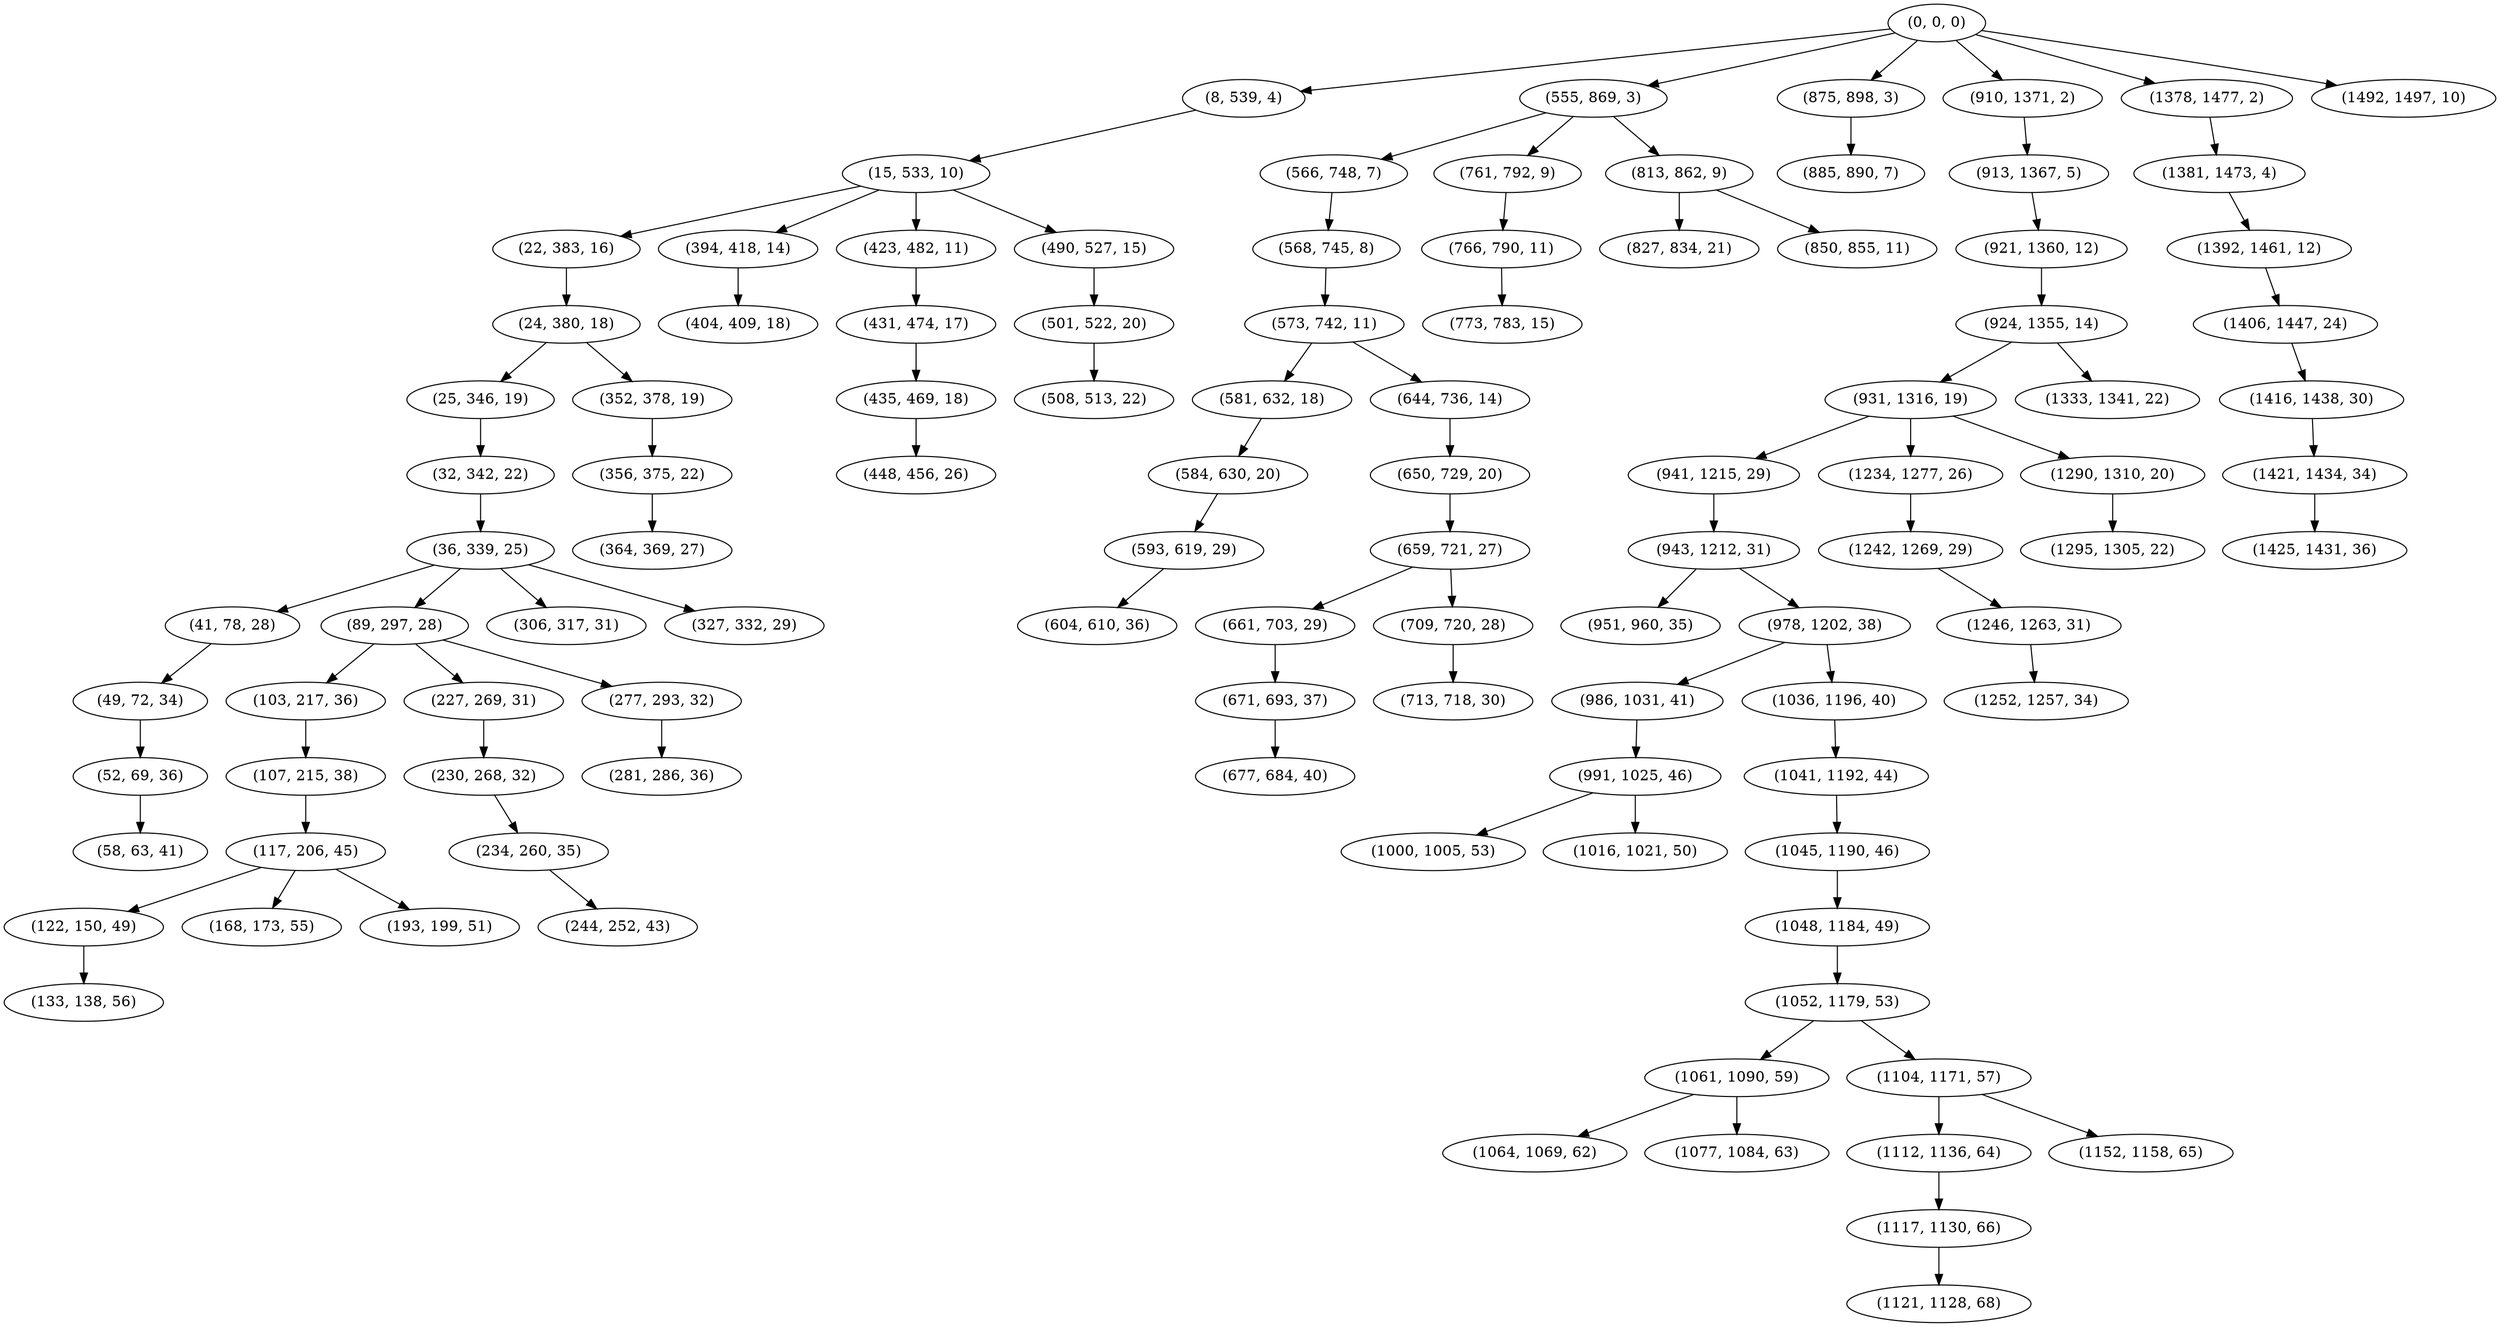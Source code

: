 digraph tree {
    "(0, 0, 0)";
    "(8, 539, 4)";
    "(15, 533, 10)";
    "(22, 383, 16)";
    "(24, 380, 18)";
    "(25, 346, 19)";
    "(32, 342, 22)";
    "(36, 339, 25)";
    "(41, 78, 28)";
    "(49, 72, 34)";
    "(52, 69, 36)";
    "(58, 63, 41)";
    "(89, 297, 28)";
    "(103, 217, 36)";
    "(107, 215, 38)";
    "(117, 206, 45)";
    "(122, 150, 49)";
    "(133, 138, 56)";
    "(168, 173, 55)";
    "(193, 199, 51)";
    "(227, 269, 31)";
    "(230, 268, 32)";
    "(234, 260, 35)";
    "(244, 252, 43)";
    "(277, 293, 32)";
    "(281, 286, 36)";
    "(306, 317, 31)";
    "(327, 332, 29)";
    "(352, 378, 19)";
    "(356, 375, 22)";
    "(364, 369, 27)";
    "(394, 418, 14)";
    "(404, 409, 18)";
    "(423, 482, 11)";
    "(431, 474, 17)";
    "(435, 469, 18)";
    "(448, 456, 26)";
    "(490, 527, 15)";
    "(501, 522, 20)";
    "(508, 513, 22)";
    "(555, 869, 3)";
    "(566, 748, 7)";
    "(568, 745, 8)";
    "(573, 742, 11)";
    "(581, 632, 18)";
    "(584, 630, 20)";
    "(593, 619, 29)";
    "(604, 610, 36)";
    "(644, 736, 14)";
    "(650, 729, 20)";
    "(659, 721, 27)";
    "(661, 703, 29)";
    "(671, 693, 37)";
    "(677, 684, 40)";
    "(709, 720, 28)";
    "(713, 718, 30)";
    "(761, 792, 9)";
    "(766, 790, 11)";
    "(773, 783, 15)";
    "(813, 862, 9)";
    "(827, 834, 21)";
    "(850, 855, 11)";
    "(875, 898, 3)";
    "(885, 890, 7)";
    "(910, 1371, 2)";
    "(913, 1367, 5)";
    "(921, 1360, 12)";
    "(924, 1355, 14)";
    "(931, 1316, 19)";
    "(941, 1215, 29)";
    "(943, 1212, 31)";
    "(951, 960, 35)";
    "(978, 1202, 38)";
    "(986, 1031, 41)";
    "(991, 1025, 46)";
    "(1000, 1005, 53)";
    "(1016, 1021, 50)";
    "(1036, 1196, 40)";
    "(1041, 1192, 44)";
    "(1045, 1190, 46)";
    "(1048, 1184, 49)";
    "(1052, 1179, 53)";
    "(1061, 1090, 59)";
    "(1064, 1069, 62)";
    "(1077, 1084, 63)";
    "(1104, 1171, 57)";
    "(1112, 1136, 64)";
    "(1117, 1130, 66)";
    "(1121, 1128, 68)";
    "(1152, 1158, 65)";
    "(1234, 1277, 26)";
    "(1242, 1269, 29)";
    "(1246, 1263, 31)";
    "(1252, 1257, 34)";
    "(1290, 1310, 20)";
    "(1295, 1305, 22)";
    "(1333, 1341, 22)";
    "(1378, 1477, 2)";
    "(1381, 1473, 4)";
    "(1392, 1461, 12)";
    "(1406, 1447, 24)";
    "(1416, 1438, 30)";
    "(1421, 1434, 34)";
    "(1425, 1431, 36)";
    "(1492, 1497, 10)";
    "(0, 0, 0)" -> "(8, 539, 4)";
    "(0, 0, 0)" -> "(555, 869, 3)";
    "(0, 0, 0)" -> "(875, 898, 3)";
    "(0, 0, 0)" -> "(910, 1371, 2)";
    "(0, 0, 0)" -> "(1378, 1477, 2)";
    "(0, 0, 0)" -> "(1492, 1497, 10)";
    "(8, 539, 4)" -> "(15, 533, 10)";
    "(15, 533, 10)" -> "(22, 383, 16)";
    "(15, 533, 10)" -> "(394, 418, 14)";
    "(15, 533, 10)" -> "(423, 482, 11)";
    "(15, 533, 10)" -> "(490, 527, 15)";
    "(22, 383, 16)" -> "(24, 380, 18)";
    "(24, 380, 18)" -> "(25, 346, 19)";
    "(24, 380, 18)" -> "(352, 378, 19)";
    "(25, 346, 19)" -> "(32, 342, 22)";
    "(32, 342, 22)" -> "(36, 339, 25)";
    "(36, 339, 25)" -> "(41, 78, 28)";
    "(36, 339, 25)" -> "(89, 297, 28)";
    "(36, 339, 25)" -> "(306, 317, 31)";
    "(36, 339, 25)" -> "(327, 332, 29)";
    "(41, 78, 28)" -> "(49, 72, 34)";
    "(49, 72, 34)" -> "(52, 69, 36)";
    "(52, 69, 36)" -> "(58, 63, 41)";
    "(89, 297, 28)" -> "(103, 217, 36)";
    "(89, 297, 28)" -> "(227, 269, 31)";
    "(89, 297, 28)" -> "(277, 293, 32)";
    "(103, 217, 36)" -> "(107, 215, 38)";
    "(107, 215, 38)" -> "(117, 206, 45)";
    "(117, 206, 45)" -> "(122, 150, 49)";
    "(117, 206, 45)" -> "(168, 173, 55)";
    "(117, 206, 45)" -> "(193, 199, 51)";
    "(122, 150, 49)" -> "(133, 138, 56)";
    "(227, 269, 31)" -> "(230, 268, 32)";
    "(230, 268, 32)" -> "(234, 260, 35)";
    "(234, 260, 35)" -> "(244, 252, 43)";
    "(277, 293, 32)" -> "(281, 286, 36)";
    "(352, 378, 19)" -> "(356, 375, 22)";
    "(356, 375, 22)" -> "(364, 369, 27)";
    "(394, 418, 14)" -> "(404, 409, 18)";
    "(423, 482, 11)" -> "(431, 474, 17)";
    "(431, 474, 17)" -> "(435, 469, 18)";
    "(435, 469, 18)" -> "(448, 456, 26)";
    "(490, 527, 15)" -> "(501, 522, 20)";
    "(501, 522, 20)" -> "(508, 513, 22)";
    "(555, 869, 3)" -> "(566, 748, 7)";
    "(555, 869, 3)" -> "(761, 792, 9)";
    "(555, 869, 3)" -> "(813, 862, 9)";
    "(566, 748, 7)" -> "(568, 745, 8)";
    "(568, 745, 8)" -> "(573, 742, 11)";
    "(573, 742, 11)" -> "(581, 632, 18)";
    "(573, 742, 11)" -> "(644, 736, 14)";
    "(581, 632, 18)" -> "(584, 630, 20)";
    "(584, 630, 20)" -> "(593, 619, 29)";
    "(593, 619, 29)" -> "(604, 610, 36)";
    "(644, 736, 14)" -> "(650, 729, 20)";
    "(650, 729, 20)" -> "(659, 721, 27)";
    "(659, 721, 27)" -> "(661, 703, 29)";
    "(659, 721, 27)" -> "(709, 720, 28)";
    "(661, 703, 29)" -> "(671, 693, 37)";
    "(671, 693, 37)" -> "(677, 684, 40)";
    "(709, 720, 28)" -> "(713, 718, 30)";
    "(761, 792, 9)" -> "(766, 790, 11)";
    "(766, 790, 11)" -> "(773, 783, 15)";
    "(813, 862, 9)" -> "(827, 834, 21)";
    "(813, 862, 9)" -> "(850, 855, 11)";
    "(875, 898, 3)" -> "(885, 890, 7)";
    "(910, 1371, 2)" -> "(913, 1367, 5)";
    "(913, 1367, 5)" -> "(921, 1360, 12)";
    "(921, 1360, 12)" -> "(924, 1355, 14)";
    "(924, 1355, 14)" -> "(931, 1316, 19)";
    "(924, 1355, 14)" -> "(1333, 1341, 22)";
    "(931, 1316, 19)" -> "(941, 1215, 29)";
    "(931, 1316, 19)" -> "(1234, 1277, 26)";
    "(931, 1316, 19)" -> "(1290, 1310, 20)";
    "(941, 1215, 29)" -> "(943, 1212, 31)";
    "(943, 1212, 31)" -> "(951, 960, 35)";
    "(943, 1212, 31)" -> "(978, 1202, 38)";
    "(978, 1202, 38)" -> "(986, 1031, 41)";
    "(978, 1202, 38)" -> "(1036, 1196, 40)";
    "(986, 1031, 41)" -> "(991, 1025, 46)";
    "(991, 1025, 46)" -> "(1000, 1005, 53)";
    "(991, 1025, 46)" -> "(1016, 1021, 50)";
    "(1036, 1196, 40)" -> "(1041, 1192, 44)";
    "(1041, 1192, 44)" -> "(1045, 1190, 46)";
    "(1045, 1190, 46)" -> "(1048, 1184, 49)";
    "(1048, 1184, 49)" -> "(1052, 1179, 53)";
    "(1052, 1179, 53)" -> "(1061, 1090, 59)";
    "(1052, 1179, 53)" -> "(1104, 1171, 57)";
    "(1061, 1090, 59)" -> "(1064, 1069, 62)";
    "(1061, 1090, 59)" -> "(1077, 1084, 63)";
    "(1104, 1171, 57)" -> "(1112, 1136, 64)";
    "(1104, 1171, 57)" -> "(1152, 1158, 65)";
    "(1112, 1136, 64)" -> "(1117, 1130, 66)";
    "(1117, 1130, 66)" -> "(1121, 1128, 68)";
    "(1234, 1277, 26)" -> "(1242, 1269, 29)";
    "(1242, 1269, 29)" -> "(1246, 1263, 31)";
    "(1246, 1263, 31)" -> "(1252, 1257, 34)";
    "(1290, 1310, 20)" -> "(1295, 1305, 22)";
    "(1378, 1477, 2)" -> "(1381, 1473, 4)";
    "(1381, 1473, 4)" -> "(1392, 1461, 12)";
    "(1392, 1461, 12)" -> "(1406, 1447, 24)";
    "(1406, 1447, 24)" -> "(1416, 1438, 30)";
    "(1416, 1438, 30)" -> "(1421, 1434, 34)";
    "(1421, 1434, 34)" -> "(1425, 1431, 36)";
}
